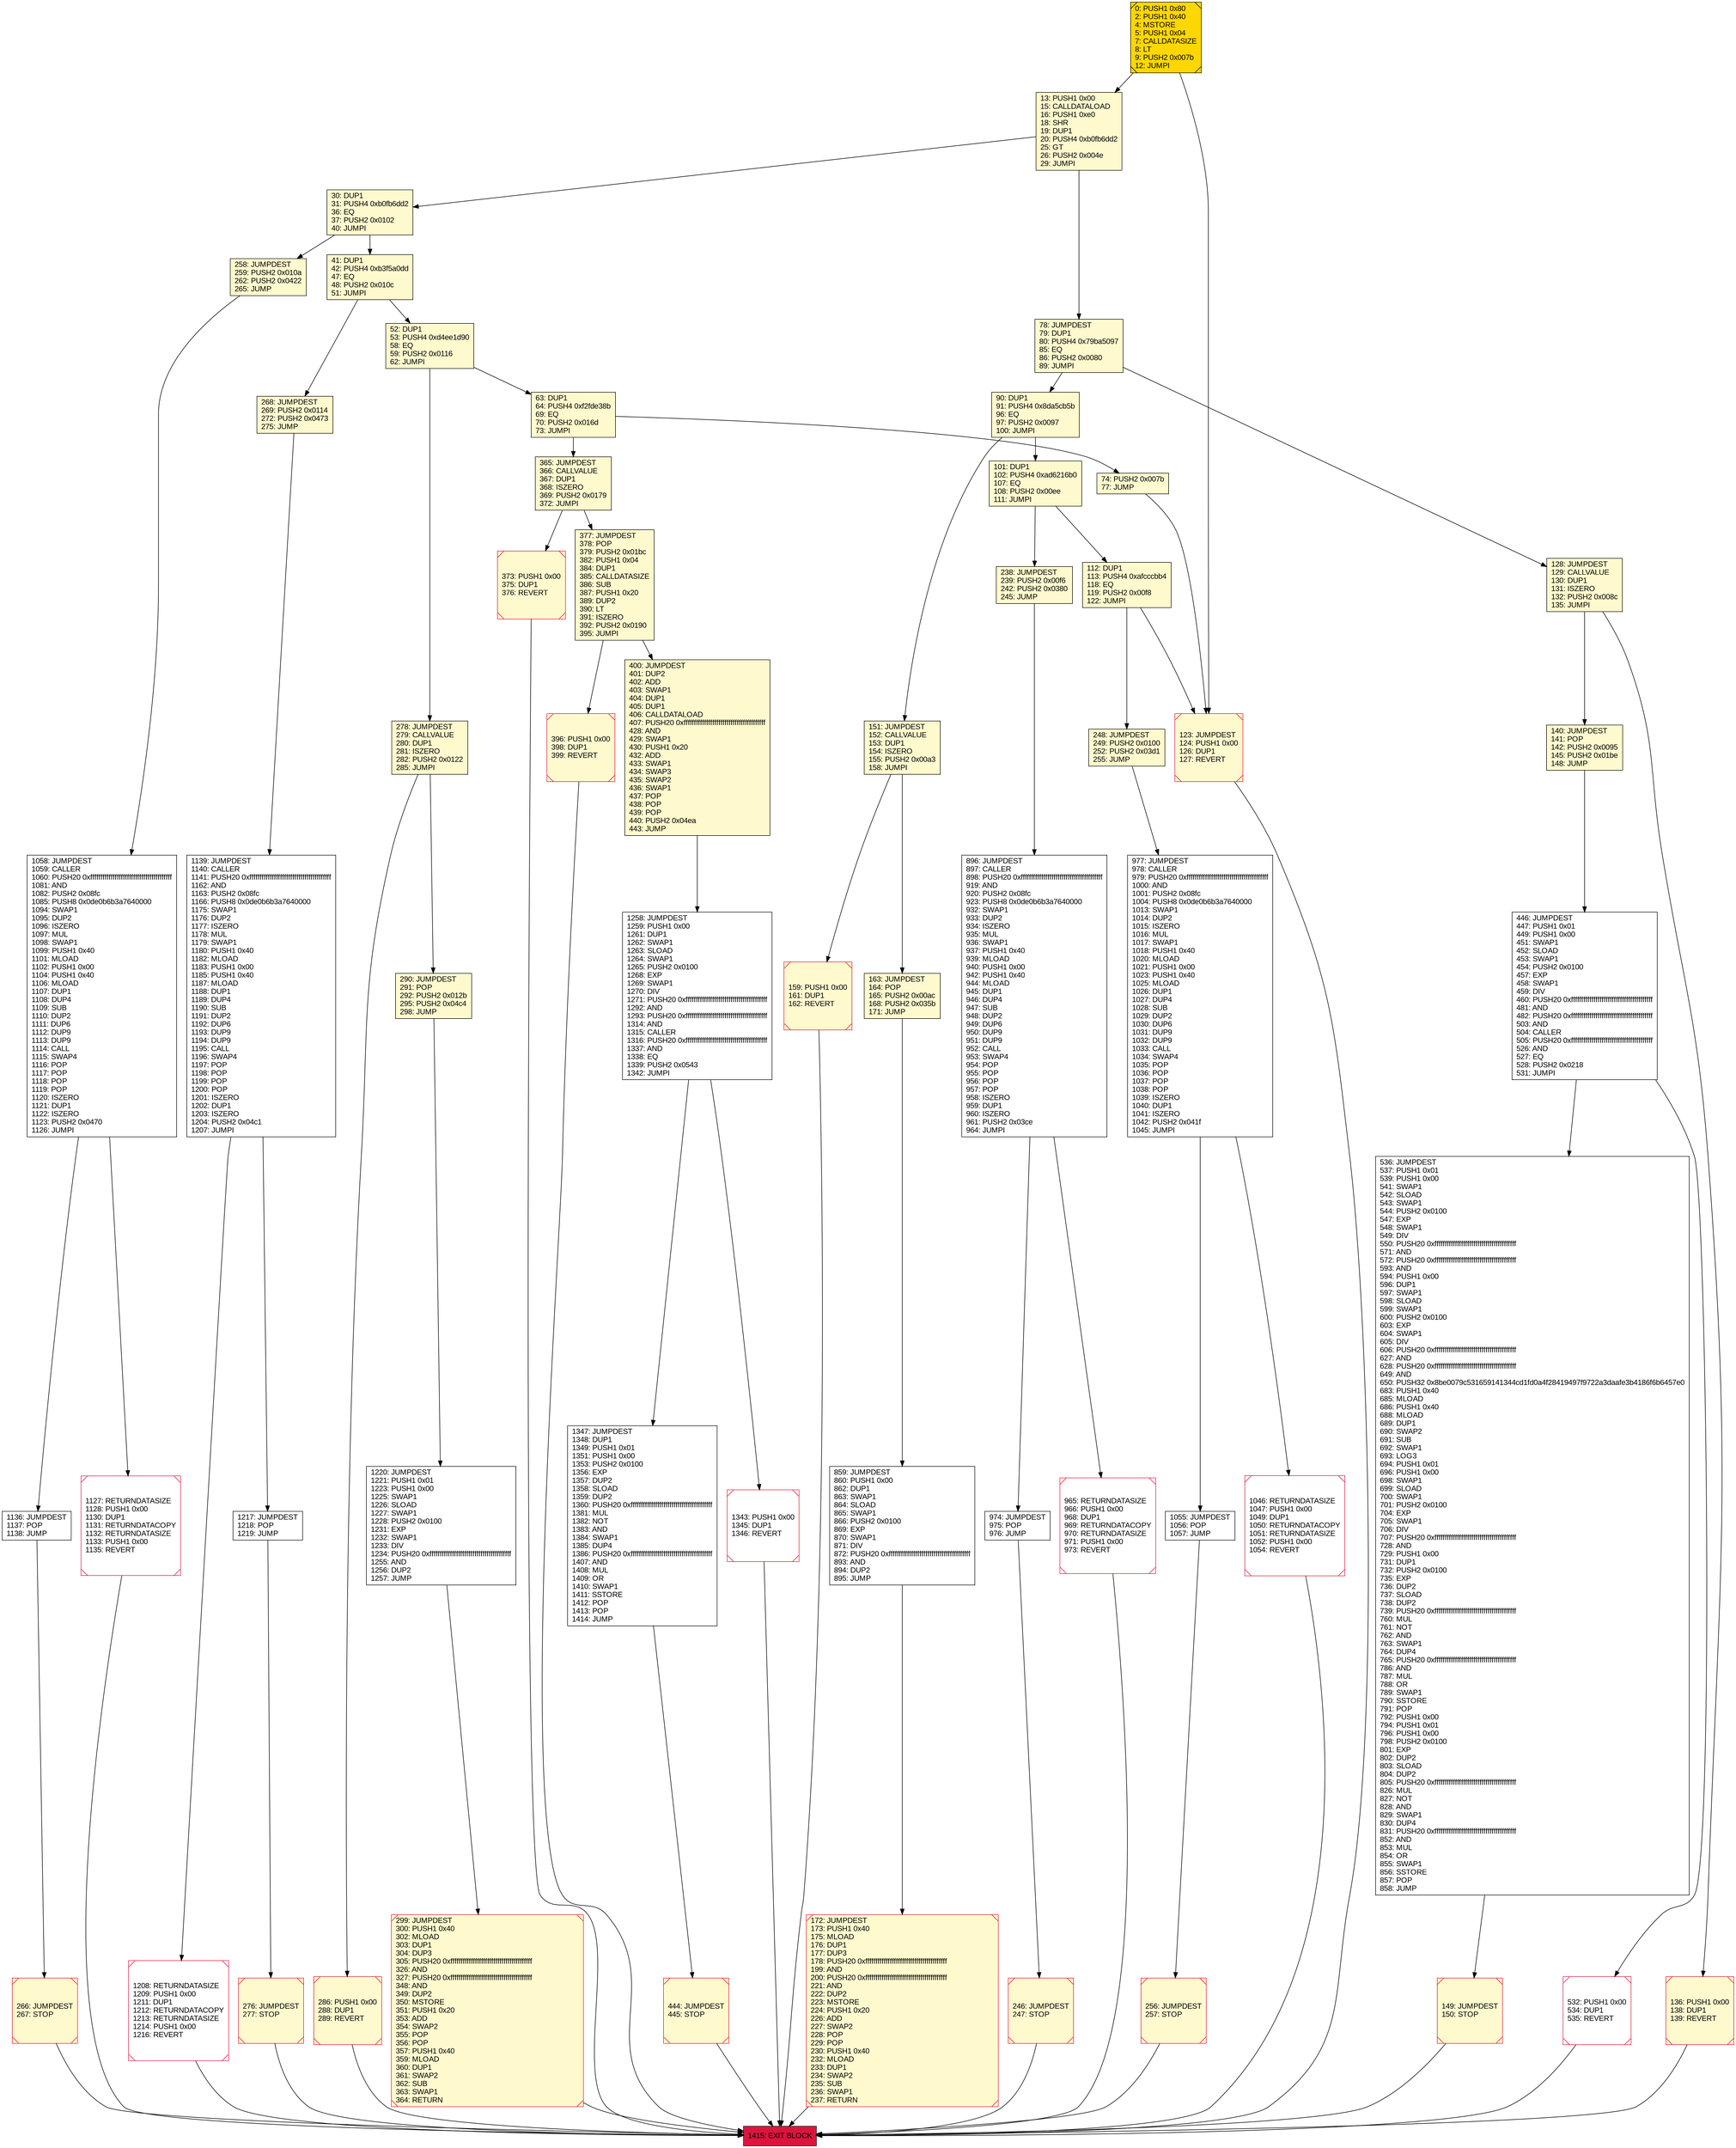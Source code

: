 digraph G {
bgcolor=transparent rankdir=UD;
node [shape=box style=filled color=black fillcolor=white fontname=arial fontcolor=black];
276 [label="276: JUMPDEST\l277: STOP\l" fillcolor=lemonchiffon shape=Msquare color=crimson ];
149 [label="149: JUMPDEST\l150: STOP\l" fillcolor=lemonchiffon shape=Msquare color=crimson ];
101 [label="101: DUP1\l102: PUSH4 0xad6216b0\l107: EQ\l108: PUSH2 0x00ee\l111: JUMPI\l" fillcolor=lemonchiffon ];
1058 [label="1058: JUMPDEST\l1059: CALLER\l1060: PUSH20 0xffffffffffffffffffffffffffffffffffffffff\l1081: AND\l1082: PUSH2 0x08fc\l1085: PUSH8 0x0de0b6b3a7640000\l1094: SWAP1\l1095: DUP2\l1096: ISZERO\l1097: MUL\l1098: SWAP1\l1099: PUSH1 0x40\l1101: MLOAD\l1102: PUSH1 0x00\l1104: PUSH1 0x40\l1106: MLOAD\l1107: DUP1\l1108: DUP4\l1109: SUB\l1110: DUP2\l1111: DUP6\l1112: DUP9\l1113: DUP9\l1114: CALL\l1115: SWAP4\l1116: POP\l1117: POP\l1118: POP\l1119: POP\l1120: ISZERO\l1121: DUP1\l1122: ISZERO\l1123: PUSH2 0x0470\l1126: JUMPI\l" ];
1415 [label="1415: EXIT BLOCK\l" fillcolor=crimson ];
1046 [label="1046: RETURNDATASIZE\l1047: PUSH1 0x00\l1049: DUP1\l1050: RETURNDATACOPY\l1051: RETURNDATASIZE\l1052: PUSH1 0x00\l1054: REVERT\l" shape=Msquare color=crimson ];
0 [label="0: PUSH1 0x80\l2: PUSH1 0x40\l4: MSTORE\l5: PUSH1 0x04\l7: CALLDATASIZE\l8: LT\l9: PUSH2 0x007b\l12: JUMPI\l" fillcolor=lemonchiffon shape=Msquare fillcolor=gold ];
256 [label="256: JUMPDEST\l257: STOP\l" fillcolor=lemonchiffon shape=Msquare color=crimson ];
74 [label="74: PUSH2 0x007b\l77: JUMP\l" fillcolor=lemonchiffon ];
290 [label="290: JUMPDEST\l291: POP\l292: PUSH2 0x012b\l295: PUSH2 0x04c4\l298: JUMP\l" fillcolor=lemonchiffon ];
536 [label="536: JUMPDEST\l537: PUSH1 0x01\l539: PUSH1 0x00\l541: SWAP1\l542: SLOAD\l543: SWAP1\l544: PUSH2 0x0100\l547: EXP\l548: SWAP1\l549: DIV\l550: PUSH20 0xffffffffffffffffffffffffffffffffffffffff\l571: AND\l572: PUSH20 0xffffffffffffffffffffffffffffffffffffffff\l593: AND\l594: PUSH1 0x00\l596: DUP1\l597: SWAP1\l598: SLOAD\l599: SWAP1\l600: PUSH2 0x0100\l603: EXP\l604: SWAP1\l605: DIV\l606: PUSH20 0xffffffffffffffffffffffffffffffffffffffff\l627: AND\l628: PUSH20 0xffffffffffffffffffffffffffffffffffffffff\l649: AND\l650: PUSH32 0x8be0079c531659141344cd1fd0a4f28419497f9722a3daafe3b4186f6b6457e0\l683: PUSH1 0x40\l685: MLOAD\l686: PUSH1 0x40\l688: MLOAD\l689: DUP1\l690: SWAP2\l691: SUB\l692: SWAP1\l693: LOG3\l694: PUSH1 0x01\l696: PUSH1 0x00\l698: SWAP1\l699: SLOAD\l700: SWAP1\l701: PUSH2 0x0100\l704: EXP\l705: SWAP1\l706: DIV\l707: PUSH20 0xffffffffffffffffffffffffffffffffffffffff\l728: AND\l729: PUSH1 0x00\l731: DUP1\l732: PUSH2 0x0100\l735: EXP\l736: DUP2\l737: SLOAD\l738: DUP2\l739: PUSH20 0xffffffffffffffffffffffffffffffffffffffff\l760: MUL\l761: NOT\l762: AND\l763: SWAP1\l764: DUP4\l765: PUSH20 0xffffffffffffffffffffffffffffffffffffffff\l786: AND\l787: MUL\l788: OR\l789: SWAP1\l790: SSTORE\l791: POP\l792: PUSH1 0x00\l794: PUSH1 0x01\l796: PUSH1 0x00\l798: PUSH2 0x0100\l801: EXP\l802: DUP2\l803: SLOAD\l804: DUP2\l805: PUSH20 0xffffffffffffffffffffffffffffffffffffffff\l826: MUL\l827: NOT\l828: AND\l829: SWAP1\l830: DUP4\l831: PUSH20 0xffffffffffffffffffffffffffffffffffffffff\l852: AND\l853: MUL\l854: OR\l855: SWAP1\l856: SSTORE\l857: POP\l858: JUMP\l" ];
41 [label="41: DUP1\l42: PUSH4 0xb3f5a0dd\l47: EQ\l48: PUSH2 0x010c\l51: JUMPI\l" fillcolor=lemonchiffon ];
266 [label="266: JUMPDEST\l267: STOP\l" fillcolor=lemonchiffon shape=Msquare color=crimson ];
1343 [label="1343: PUSH1 0x00\l1345: DUP1\l1346: REVERT\l" shape=Msquare color=crimson ];
13 [label="13: PUSH1 0x00\l15: CALLDATALOAD\l16: PUSH1 0xe0\l18: SHR\l19: DUP1\l20: PUSH4 0xb0fb6dd2\l25: GT\l26: PUSH2 0x004e\l29: JUMPI\l" fillcolor=lemonchiffon ];
1208 [label="1208: RETURNDATASIZE\l1209: PUSH1 0x00\l1211: DUP1\l1212: RETURNDATACOPY\l1213: RETURNDATASIZE\l1214: PUSH1 0x00\l1216: REVERT\l" shape=Msquare color=crimson ];
444 [label="444: JUMPDEST\l445: STOP\l" fillcolor=lemonchiffon shape=Msquare color=crimson ];
136 [label="136: PUSH1 0x00\l138: DUP1\l139: REVERT\l" fillcolor=lemonchiffon shape=Msquare color=crimson ];
268 [label="268: JUMPDEST\l269: PUSH2 0x0114\l272: PUSH2 0x0473\l275: JUMP\l" fillcolor=lemonchiffon ];
112 [label="112: DUP1\l113: PUSH4 0xafcccbb4\l118: EQ\l119: PUSH2 0x00f8\l122: JUMPI\l" fillcolor=lemonchiffon ];
396 [label="396: PUSH1 0x00\l398: DUP1\l399: REVERT\l" fillcolor=lemonchiffon shape=Msquare color=crimson ];
30 [label="30: DUP1\l31: PUSH4 0xb0fb6dd2\l36: EQ\l37: PUSH2 0x0102\l40: JUMPI\l" fillcolor=lemonchiffon ];
400 [label="400: JUMPDEST\l401: DUP2\l402: ADD\l403: SWAP1\l404: DUP1\l405: DUP1\l406: CALLDATALOAD\l407: PUSH20 0xffffffffffffffffffffffffffffffffffffffff\l428: AND\l429: SWAP1\l430: PUSH1 0x20\l432: ADD\l433: SWAP1\l434: SWAP3\l435: SWAP2\l436: SWAP1\l437: POP\l438: POP\l439: POP\l440: PUSH2 0x04ea\l443: JUMP\l" fillcolor=lemonchiffon ];
532 [label="532: PUSH1 0x00\l534: DUP1\l535: REVERT\l" shape=Msquare color=crimson ];
1055 [label="1055: JUMPDEST\l1056: POP\l1057: JUMP\l" ];
128 [label="128: JUMPDEST\l129: CALLVALUE\l130: DUP1\l131: ISZERO\l132: PUSH2 0x008c\l135: JUMPI\l" fillcolor=lemonchiffon ];
159 [label="159: PUSH1 0x00\l161: DUP1\l162: REVERT\l" fillcolor=lemonchiffon shape=Msquare color=crimson ];
286 [label="286: PUSH1 0x00\l288: DUP1\l289: REVERT\l" fillcolor=lemonchiffon shape=Msquare color=crimson ];
377 [label="377: JUMPDEST\l378: POP\l379: PUSH2 0x01bc\l382: PUSH1 0x04\l384: DUP1\l385: CALLDATASIZE\l386: SUB\l387: PUSH1 0x20\l389: DUP2\l390: LT\l391: ISZERO\l392: PUSH2 0x0190\l395: JUMPI\l" fillcolor=lemonchiffon ];
278 [label="278: JUMPDEST\l279: CALLVALUE\l280: DUP1\l281: ISZERO\l282: PUSH2 0x0122\l285: JUMPI\l" fillcolor=lemonchiffon ];
1347 [label="1347: JUMPDEST\l1348: DUP1\l1349: PUSH1 0x01\l1351: PUSH1 0x00\l1353: PUSH2 0x0100\l1356: EXP\l1357: DUP2\l1358: SLOAD\l1359: DUP2\l1360: PUSH20 0xffffffffffffffffffffffffffffffffffffffff\l1381: MUL\l1382: NOT\l1383: AND\l1384: SWAP1\l1385: DUP4\l1386: PUSH20 0xffffffffffffffffffffffffffffffffffffffff\l1407: AND\l1408: MUL\l1409: OR\l1410: SWAP1\l1411: SSTORE\l1412: POP\l1413: POP\l1414: JUMP\l" ];
78 [label="78: JUMPDEST\l79: DUP1\l80: PUSH4 0x79ba5097\l85: EQ\l86: PUSH2 0x0080\l89: JUMPI\l" fillcolor=lemonchiffon ];
151 [label="151: JUMPDEST\l152: CALLVALUE\l153: DUP1\l154: ISZERO\l155: PUSH2 0x00a3\l158: JUMPI\l" fillcolor=lemonchiffon ];
1258 [label="1258: JUMPDEST\l1259: PUSH1 0x00\l1261: DUP1\l1262: SWAP1\l1263: SLOAD\l1264: SWAP1\l1265: PUSH2 0x0100\l1268: EXP\l1269: SWAP1\l1270: DIV\l1271: PUSH20 0xffffffffffffffffffffffffffffffffffffffff\l1292: AND\l1293: PUSH20 0xffffffffffffffffffffffffffffffffffffffff\l1314: AND\l1315: CALLER\l1316: PUSH20 0xffffffffffffffffffffffffffffffffffffffff\l1337: AND\l1338: EQ\l1339: PUSH2 0x0543\l1342: JUMPI\l" ];
1139 [label="1139: JUMPDEST\l1140: CALLER\l1141: PUSH20 0xffffffffffffffffffffffffffffffffffffffff\l1162: AND\l1163: PUSH2 0x08fc\l1166: PUSH8 0x0de0b6b3a7640000\l1175: SWAP1\l1176: DUP2\l1177: ISZERO\l1178: MUL\l1179: SWAP1\l1180: PUSH1 0x40\l1182: MLOAD\l1183: PUSH1 0x00\l1185: PUSH1 0x40\l1187: MLOAD\l1188: DUP1\l1189: DUP4\l1190: SUB\l1191: DUP2\l1192: DUP6\l1193: DUP9\l1194: DUP9\l1195: CALL\l1196: SWAP4\l1197: POP\l1198: POP\l1199: POP\l1200: POP\l1201: ISZERO\l1202: DUP1\l1203: ISZERO\l1204: PUSH2 0x04c1\l1207: JUMPI\l" ];
238 [label="238: JUMPDEST\l239: PUSH2 0x00f6\l242: PUSH2 0x0380\l245: JUMP\l" fillcolor=lemonchiffon ];
373 [label="373: PUSH1 0x00\l375: DUP1\l376: REVERT\l" fillcolor=lemonchiffon shape=Msquare color=crimson ];
446 [label="446: JUMPDEST\l447: PUSH1 0x01\l449: PUSH1 0x00\l451: SWAP1\l452: SLOAD\l453: SWAP1\l454: PUSH2 0x0100\l457: EXP\l458: SWAP1\l459: DIV\l460: PUSH20 0xffffffffffffffffffffffffffffffffffffffff\l481: AND\l482: PUSH20 0xffffffffffffffffffffffffffffffffffffffff\l503: AND\l504: CALLER\l505: PUSH20 0xffffffffffffffffffffffffffffffffffffffff\l526: AND\l527: EQ\l528: PUSH2 0x0218\l531: JUMPI\l" ];
1136 [label="1136: JUMPDEST\l1137: POP\l1138: JUMP\l" ];
1220 [label="1220: JUMPDEST\l1221: PUSH1 0x01\l1223: PUSH1 0x00\l1225: SWAP1\l1226: SLOAD\l1227: SWAP1\l1228: PUSH2 0x0100\l1231: EXP\l1232: SWAP1\l1233: DIV\l1234: PUSH20 0xffffffffffffffffffffffffffffffffffffffff\l1255: AND\l1256: DUP2\l1257: JUMP\l" ];
163 [label="163: JUMPDEST\l164: POP\l165: PUSH2 0x00ac\l168: PUSH2 0x035b\l171: JUMP\l" fillcolor=lemonchiffon ];
63 [label="63: DUP1\l64: PUSH4 0xf2fde38b\l69: EQ\l70: PUSH2 0x016d\l73: JUMPI\l" fillcolor=lemonchiffon ];
258 [label="258: JUMPDEST\l259: PUSH2 0x010a\l262: PUSH2 0x0422\l265: JUMP\l" fillcolor=lemonchiffon ];
365 [label="365: JUMPDEST\l366: CALLVALUE\l367: DUP1\l368: ISZERO\l369: PUSH2 0x0179\l372: JUMPI\l" fillcolor=lemonchiffon ];
965 [label="965: RETURNDATASIZE\l966: PUSH1 0x00\l968: DUP1\l969: RETURNDATACOPY\l970: RETURNDATASIZE\l971: PUSH1 0x00\l973: REVERT\l" shape=Msquare color=crimson ];
896 [label="896: JUMPDEST\l897: CALLER\l898: PUSH20 0xffffffffffffffffffffffffffffffffffffffff\l919: AND\l920: PUSH2 0x08fc\l923: PUSH8 0x0de0b6b3a7640000\l932: SWAP1\l933: DUP2\l934: ISZERO\l935: MUL\l936: SWAP1\l937: PUSH1 0x40\l939: MLOAD\l940: PUSH1 0x00\l942: PUSH1 0x40\l944: MLOAD\l945: DUP1\l946: DUP4\l947: SUB\l948: DUP2\l949: DUP6\l950: DUP9\l951: DUP9\l952: CALL\l953: SWAP4\l954: POP\l955: POP\l956: POP\l957: POP\l958: ISZERO\l959: DUP1\l960: ISZERO\l961: PUSH2 0x03ce\l964: JUMPI\l" ];
246 [label="246: JUMPDEST\l247: STOP\l" fillcolor=lemonchiffon shape=Msquare color=crimson ];
1217 [label="1217: JUMPDEST\l1218: POP\l1219: JUMP\l" ];
52 [label="52: DUP1\l53: PUSH4 0xd4ee1d90\l58: EQ\l59: PUSH2 0x0116\l62: JUMPI\l" fillcolor=lemonchiffon ];
974 [label="974: JUMPDEST\l975: POP\l976: JUMP\l" ];
90 [label="90: DUP1\l91: PUSH4 0x8da5cb5b\l96: EQ\l97: PUSH2 0x0097\l100: JUMPI\l" fillcolor=lemonchiffon ];
140 [label="140: JUMPDEST\l141: POP\l142: PUSH2 0x0095\l145: PUSH2 0x01be\l148: JUMP\l" fillcolor=lemonchiffon ];
859 [label="859: JUMPDEST\l860: PUSH1 0x00\l862: DUP1\l863: SWAP1\l864: SLOAD\l865: SWAP1\l866: PUSH2 0x0100\l869: EXP\l870: SWAP1\l871: DIV\l872: PUSH20 0xffffffffffffffffffffffffffffffffffffffff\l893: AND\l894: DUP2\l895: JUMP\l" ];
977 [label="977: JUMPDEST\l978: CALLER\l979: PUSH20 0xffffffffffffffffffffffffffffffffffffffff\l1000: AND\l1001: PUSH2 0x08fc\l1004: PUSH8 0x0de0b6b3a7640000\l1013: SWAP1\l1014: DUP2\l1015: ISZERO\l1016: MUL\l1017: SWAP1\l1018: PUSH1 0x40\l1020: MLOAD\l1021: PUSH1 0x00\l1023: PUSH1 0x40\l1025: MLOAD\l1026: DUP1\l1027: DUP4\l1028: SUB\l1029: DUP2\l1030: DUP6\l1031: DUP9\l1032: DUP9\l1033: CALL\l1034: SWAP4\l1035: POP\l1036: POP\l1037: POP\l1038: POP\l1039: ISZERO\l1040: DUP1\l1041: ISZERO\l1042: PUSH2 0x041f\l1045: JUMPI\l" ];
299 [label="299: JUMPDEST\l300: PUSH1 0x40\l302: MLOAD\l303: DUP1\l304: DUP3\l305: PUSH20 0xffffffffffffffffffffffffffffffffffffffff\l326: AND\l327: PUSH20 0xffffffffffffffffffffffffffffffffffffffff\l348: AND\l349: DUP2\l350: MSTORE\l351: PUSH1 0x20\l353: ADD\l354: SWAP2\l355: POP\l356: POP\l357: PUSH1 0x40\l359: MLOAD\l360: DUP1\l361: SWAP2\l362: SUB\l363: SWAP1\l364: RETURN\l" fillcolor=lemonchiffon shape=Msquare color=crimson ];
1127 [label="1127: RETURNDATASIZE\l1128: PUSH1 0x00\l1130: DUP1\l1131: RETURNDATACOPY\l1132: RETURNDATASIZE\l1133: PUSH1 0x00\l1135: REVERT\l" shape=Msquare color=crimson ];
123 [label="123: JUMPDEST\l124: PUSH1 0x00\l126: DUP1\l127: REVERT\l" fillcolor=lemonchiffon shape=Msquare color=crimson ];
248 [label="248: JUMPDEST\l249: PUSH2 0x0100\l252: PUSH2 0x03d1\l255: JUMP\l" fillcolor=lemonchiffon ];
172 [label="172: JUMPDEST\l173: PUSH1 0x40\l175: MLOAD\l176: DUP1\l177: DUP3\l178: PUSH20 0xffffffffffffffffffffffffffffffffffffffff\l199: AND\l200: PUSH20 0xffffffffffffffffffffffffffffffffffffffff\l221: AND\l222: DUP2\l223: MSTORE\l224: PUSH1 0x20\l226: ADD\l227: SWAP2\l228: POP\l229: POP\l230: PUSH1 0x40\l232: MLOAD\l233: DUP1\l234: SWAP2\l235: SUB\l236: SWAP1\l237: RETURN\l" fillcolor=lemonchiffon shape=Msquare color=crimson ];
63 -> 365;
149 -> 1415;
276 -> 1415;
365 -> 373;
896 -> 974;
1258 -> 1347;
1046 -> 1415;
974 -> 246;
248 -> 977;
13 -> 30;
859 -> 172;
256 -> 1415;
128 -> 136;
151 -> 163;
266 -> 1415;
365 -> 377;
536 -> 149;
1343 -> 1415;
1220 -> 299;
90 -> 151;
1208 -> 1415;
78 -> 90;
396 -> 1415;
30 -> 41;
1055 -> 256;
136 -> 1415;
52 -> 278;
101 -> 112;
444 -> 1415;
41 -> 268;
532 -> 1415;
52 -> 63;
238 -> 896;
163 -> 859;
1139 -> 1217;
0 -> 13;
286 -> 1415;
159 -> 1415;
140 -> 446;
896 -> 965;
1136 -> 266;
977 -> 1055;
290 -> 1220;
63 -> 74;
446 -> 536;
101 -> 238;
1258 -> 1343;
128 -> 140;
112 -> 123;
112 -> 248;
278 -> 290;
373 -> 1415;
1058 -> 1136;
965 -> 1415;
258 -> 1058;
446 -> 532;
246 -> 1415;
1217 -> 276;
377 -> 396;
13 -> 78;
0 -> 123;
74 -> 123;
30 -> 258;
1347 -> 444;
90 -> 101;
151 -> 159;
377 -> 400;
1139 -> 1208;
41 -> 52;
78 -> 128;
172 -> 1415;
123 -> 1415;
278 -> 286;
400 -> 1258;
1127 -> 1415;
268 -> 1139;
977 -> 1046;
1058 -> 1127;
299 -> 1415;
}